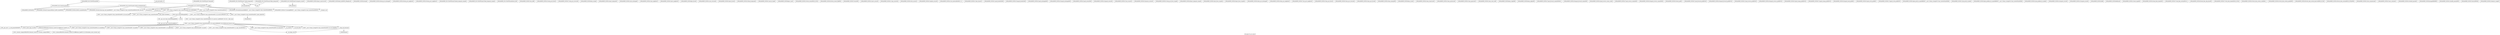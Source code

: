 digraph "Call graph: fix_nve_limit.ll" {
	label="Call graph: fix_nve_limit.ll";

	Node0x556889ca9360 [shape=record,label="{_ZN9LAMMPS_NS5utils7numericEPKciS2_bPNS_6LAMMPSE}"];
	Node0x556889ca8b80 [shape=record,label="{_ZN9LAMMPS_NS11FixNVELimitC2EPNS_6LAMMPSEiPPc}"];
	Node0x556889ca8b80 -> Node0x556889c41cc0;
	Node0x556889ca8b80 -> Node0x556889c425e0;
	Node0x556889ca8b80 -> Node0x556889c41c50;
	Node0x556889ca8b80 -> Node0x556889ca8e60;
	Node0x556889ca8b80 -> Node0x556889ca9360;
	Node0x556889ca8b80 -> Node0x556889c40e10;
	Node0x556889ca8b80 -> Node0x556889ca8bc0;
	Node0x556889ca8b80 -> Node0x556889c851e0;
	Node0x556889ca8bc0 [shape=record,label="{_ZNSt7__cxx1112basic_stringIcSt11char_traitsIcESaIcEED1Ev}"];
	Node0x556889c851e0 [shape=record,label="{_ZNSaIcED1Ev}"];
	Node0x556889ca8e60 [shape=record,label="{_ZN9LAMMPS_NS3FixD2Ev}"];
	Node0x556889c41cc0 [shape=record,label="{_ZN9LAMMPS_NS3FixC2EPNS_6LAMMPSEiPPc}"];
	Node0x556889c40e10 [shape=record,label="{_ZN9LAMMPS_NS5utils16missing_cmd_argsERKNSt7__cxx1112basic_stringIcSt11char_traitsIcESaIcEEEiS8_PNS_5ErrorE}"];
	Node0x556889c425e0 [shape=record,label="{_ZNSaIcEC1Ev}"];
	Node0x556889c41c50 [shape=record,label="{_ZNSt7__cxx1112basic_stringIcSt11char_traitsIcESaIcEEC2IS3_EEPKcRKS3_}"];
	Node0x556889c41c50 -> Node0x556889ca8d10;
	Node0x556889c41c50 -> Node0x556889c99590;
	Node0x556889c41c50 -> Node0x556889cd8f10;
	Node0x556889c41c50 -> Node0x556889c906f0;
	Node0x556889c41c50 -> Node0x556889c43fc0;
	Node0x556889c6abc0 [shape=record,label="{__gxx_personality_v0}"];
	Node0x556889c7ba40 [shape=record,label="{_ZN9LAMMPS_NS11FixNVELimit7setmaskEv}"];
	Node0x556889c540b0 [shape=record,label="{_ZN9LAMMPS_NS11FixNVELimit4initEv}"];
	Node0x556889c540b0 -> Node0x556889c425e0;
	Node0x556889c540b0 -> Node0x556889c41c50;
	Node0x556889c540b0 -> Node0x556889c851e0;
	Node0x556889c540b0 -> Node0x556889ca8bc0;
	Node0x556889c540b0 -> Node0x556889c59620;
	Node0x556889c540b0 -> Node0x556889c5c400;
	Node0x556889c540b0 -> Node0x556889c5b190;
	Node0x556889c59620 [shape=record,label="{_ZN9LAMMPS_NS5utils8strmatchERKNSt7__cxx1112basic_stringIcSt11char_traitsIcESaIcEEES8_}"];
	Node0x556889c5b190 [shape=record,label="{__dynamic_cast}"];
	Node0x556889c5c400 [shape=record,label="{_ZN9LAMMPS_NS5Error7warningERKNSt7__cxx1112basic_stringIcSt11char_traitsIcESaIcEEEiS8_}"];
	Node0x556889c59d70 [shape=record,label="{_ZN9LAMMPS_NS11FixNVELimit17initial_integrateEi}"];
	Node0x556889c59d70 -> Node0x556889c5f360;
	Node0x556889c59d70 -> Node0x556889c7b000;
	Node0x556889c6bef0 [shape=record,label="{_ZN9LAMMPS_NS11FixNVELimit14compute_scalarEv}"];
	Node0x556889c6bef0 -> Node0x556889c6bf70;
	Node0x556889c6bf70 [shape=record,label="{MPI_Allreduce}"];
	Node0x556889c6e090 [shape=record,label="{_ZN9LAMMPS_NS11FixNVELimitD2Ev}"];
	Node0x556889c6e090 -> Node0x556889ca8e60;
	Node0x556889c71db0 [shape=record,label="{_ZN9LAMMPS_NS11FixNVELimitD0Ev}"];
	Node0x556889c71db0 -> Node0x556889c6e090;
	Node0x556889c71db0 -> Node0x556889c7f210;
	Node0x556889c822a0 [shape=record,label="{_ZN9LAMMPS_NS3Fix16post_constructorEv}"];
	Node0x556889c82f30 [shape=record,label="{_ZN9LAMMPS_NS3Fix9init_listEiPNS_9NeighListE}"];
	Node0x556889c83d30 [shape=record,label="{_ZN9LAMMPS_NS3Fix5setupEi}"];
	Node0x556889c87240 [shape=record,label="{_ZN9LAMMPS_NS3Fix18setup_pre_exchangeEv}"];
	Node0x556889c887e0 [shape=record,label="{_ZN9LAMMPS_NS3Fix18setup_pre_neighborEv}"];
	Node0x556889c94d80 [shape=record,label="{_ZN9LAMMPS_NS3Fix19setup_post_neighborEv}"];
	Node0x556889c5f360 [shape=record,label="{llvm.fmuladd.f64}"];
	Node0x556889c7b000 [shape=record,label="{sqrt}"];
	Node0x556889c65140 [shape=record,label="{_ZN9LAMMPS_NS11FixNVELimit15final_integrateEv}"];
	Node0x556889c65140 -> Node0x556889c5f360;
	Node0x556889c65140 -> Node0x556889c7b000;
	Node0x556889c67240 [shape=record,label="{_ZN9LAMMPS_NS11FixNVELimit23initial_integrate_respaEiii}"];
	Node0x556889c694a0 [shape=record,label="{_ZN9LAMMPS_NS11FixNVELimit21final_integrate_respaEii}"];
	Node0x556889c6ba60 [shape=record,label="{_ZN9LAMMPS_NS11FixNVELimit8reset_dtEv}"];
	Node0x556889c43cc0 [shape=record,label="{_ZNSaIcED2Ev}"];
	Node0x556889cd9bb0 [shape=record,label="{_ZN9LAMMPS_NS3Fix7min_dofEv}"];
	Node0x556889c8cc60 [shape=record,label="{_ZN9LAMMPS_NS3Fix15setup_pre_forceEi}"];
	Node0x556889c8f700 [shape=record,label="{_ZN9LAMMPS_NS3Fix17setup_pre_reverseEii}"];
	Node0x556889c92f90 [shape=record,label="{_ZN9LAMMPS_NS3Fix9min_setupEi}"];
	Node0x556889c96320 [shape=record,label="{_ZN9LAMMPS_NS3Fix14post_integrateEv}"];
	Node0x556889c98050 [shape=record,label="{_ZN9LAMMPS_NS3Fix12pre_exchangeEv}"];
	Node0x556889c9d100 [shape=record,label="{_ZN9LAMMPS_NS3Fix12pre_neighborEv}"];
	Node0x556889c9e6a0 [shape=record,label="{_ZN9LAMMPS_NS3Fix13post_neighborEv}"];
	Node0x556889ca03d0 [shape=record,label="{_ZN9LAMMPS_NS3Fix9pre_forceEi}"];
	Node0x556889ca2dc0 [shape=record,label="{_ZN9LAMMPS_NS3Fix11pre_reverseEii}"];
	Node0x556889cd8350 [shape=record,label="{_ZN9LAMMPS_NS3Fix10post_forceEi}"];
	Node0x556889cd6190 [shape=record,label="{_ZN9LAMMPS_NS3Fix15fused_integrateEi}"];
	Node0x556889cb05e0 [shape=record,label="{_ZN9LAMMPS_NS3Fix11end_of_stepEv}"];
	Node0x556889cb23c0 [shape=record,label="{_ZN9LAMMPS_NS3Fix8post_runEv}"];
	Node0x556889cb3090 [shape=record,label="{_ZN9LAMMPS_NS3Fix13write_restartEP8_IO_FILE}"];
	Node0x556889cb44f0 [shape=record,label="{_ZN9LAMMPS_NS3Fix18write_restart_fileEPKc}"];
	Node0x556889cb5060 [shape=record,label="{_ZN9LAMMPS_NS3Fix7restartEPc}"];
	Node0x556889cb5b40 [shape=record,label="{_ZN9LAMMPS_NS3Fix11grow_arraysEi}"];
	Node0x556889cb6940 [shape=record,label="{_ZN9LAMMPS_NS3Fix11copy_arraysEiii}"];
	Node0x556889cb7680 [shape=record,label="{_ZN9LAMMPS_NS3Fix10set_arraysEi}"];
	Node0x556889cb87e0 [shape=record,label="{_ZN9LAMMPS_NS3Fix13update_arraysEii}"];
	Node0x556889cb9660 [shape=record,label="{_ZN9LAMMPS_NS3Fix12set_moleculeEiiiPdS1_S1_}"];
	Node0x556889cba4c0 [shape=record,label="{_ZN9LAMMPS_NS3Fix11clear_bonusEv}"];
	Node0x556889cbb6f0 [shape=record,label="{_ZN9LAMMPS_NS3Fix11pack_borderEiPiPd}"];
	Node0x556889cbc650 [shape=record,label="{_ZN9LAMMPS_NS3Fix13unpack_borderEiiPd}"];
	Node0x556889cbe0b0 [shape=record,label="{_ZN9LAMMPS_NS3Fix13pack_exchangeEiPd}"];
	Node0x556889cbed80 [shape=record,label="{_ZN9LAMMPS_NS3Fix15unpack_exchangeEiPd}"];
	Node0x556889cc21b0 [shape=record,label="{_ZN9LAMMPS_NS3Fix12pack_restartEiPd}"];
	Node0x556889cc3600 [shape=record,label="{_ZN9LAMMPS_NS3Fix14unpack_restartEii}"];
	Node0x556889cc4670 [shape=record,label="{_ZN9LAMMPS_NS3Fix12size_restartEi}"];
	Node0x556889cc5da0 [shape=record,label="{_ZN9LAMMPS_NS3Fix15maxsize_restartEv}"];
	Node0x556889cc71c0 [shape=record,label="{_ZN9LAMMPS_NS3Fix21setup_pre_force_respaEii}"];
	Node0x556889cc85a0 [shape=record,label="{_ZN9LAMMPS_NS3Fix20post_integrate_respaEii}"];
	Node0x556889cc95e0 [shape=record,label="{_ZN9LAMMPS_NS3Fix15pre_force_respaEiii}"];
	Node0x556889ccb700 [shape=record,label="{_ZN9LAMMPS_NS3Fix16post_force_respaEiii}"];
	Node0x556889ccc400 [shape=record,label="{_ZN9LAMMPS_NS3Fix16min_pre_exchangeEv}"];
	Node0x556889ccd1d0 [shape=record,label="{_ZN9LAMMPS_NS3Fix16min_pre_neighborEv}"];
	Node0x556889ccde70 [shape=record,label="{_ZN9LAMMPS_NS3Fix17min_post_neighborEv}"];
	Node0x556889cce930 [shape=record,label="{_ZN9LAMMPS_NS3Fix13min_pre_forceEi}"];
	Node0x556889ccf4c0 [shape=record,label="{_ZN9LAMMPS_NS3Fix15min_pre_reverseEii}"];
	Node0x556889cd04e0 [shape=record,label="{_ZN9LAMMPS_NS3Fix14min_post_forceEi}"];
	Node0x556889cd1560 [shape=record,label="{_ZN9LAMMPS_NS3Fix10min_energyEPd}"];
	Node0x556889cd2390 [shape=record,label="{_ZN9LAMMPS_NS3Fix9min_storeEv}"];
	Node0x556889cd4230 [shape=record,label="{_ZN9LAMMPS_NS3Fix14min_clearstoreEv}"];
	Node0x556889c5cec0 [shape=record,label="{_ZN9LAMMPS_NS3Fix13min_pushstoreEv}"];
	Node0x556889cd6b70 [shape=record,label="{_ZN9LAMMPS_NS3Fix12min_popstoreEv}"];
	Node0x556889c5e530 [shape=record,label="{_ZN9LAMMPS_NS3Fix13min_reset_refEv}"];
	Node0x556889cd7980 [shape=record,label="{_ZN9LAMMPS_NS3Fix8min_stepEdPd}"];
	Node0x556889cd8ff0 [shape=record,label="{_ZN9LAMMPS_NS3Fix9max_alphaEPd}"];
	Node0x556889cda4f0 [shape=record,label="{_ZN9LAMMPS_NS3Fix17pack_forward_commEiPiPdiS1_}"];
	Node0x556889cdb650 [shape=record,label="{_ZN9LAMMPS_NS3Fix19unpack_forward_commEiiPd}"];
	Node0x556889cdc280 [shape=record,label="{_ZN9LAMMPS_NS3Fix22pack_reverse_comm_sizeEii}"];
	Node0x556889cdd120 [shape=record,label="{_ZN9LAMMPS_NS3Fix17pack_reverse_commEiiPd}"];
	Node0x556889cda3e0 [shape=record,label="{_ZN9LAMMPS_NS3Fix19unpack_reverse_commEiPiPd}"];
	Node0x556889cde1f0 [shape=record,label="{_ZN9LAMMPS_NS3Fix10reset_gridEv}"];
	Node0x556889cde7a0 [shape=record,label="{_ZN9LAMMPS_NS3Fix17pack_forward_gridEiPviPi}"];
	Node0x556889cdc170 [shape=record,label="{_ZN9LAMMPS_NS3Fix19unpack_forward_gridEiPviPi}"];
	Node0x556889c5e080 [shape=record,label="{_ZN9LAMMPS_NS3Fix17pack_reverse_gridEiPviPi}"];
	Node0x556889cdaf70 [shape=record,label="{_ZN9LAMMPS_NS3Fix19unpack_reverse_gridEiPviPi}"];
	Node0x556889cdb310 [shape=record,label="{_ZN9LAMMPS_NS3Fix15pack_remap_gridEiPviPi}"];
	Node0x556889c72120 [shape=record,label="{_ZN9LAMMPS_NS3Fix17unpack_remap_gridEiPviPi}"];
	Node0x556889cb6fd0 [shape=record,label="{_ZN9LAMMPS_NS3Fix16unpack_read_gridEiPc}"];
	Node0x556889c718f0 [shape=record,label="{_ZN9LAMMPS_NS3Fix15pack_write_gridEiPv}"];
	Node0x556889cb3b80 [shape=record,label="{_ZN9LAMMPS_NS3Fix17unpack_write_gridEiPvPi}"];
	Node0x556889cbd290 [shape=record,label="{_ZN9LAMMPS_NS3Fix16get_grid_by_nameERKNSt7__cxx1112basic_stringIcSt11char_traitsIcESaIcEEERi}"];
	Node0x556889cd32d0 [shape=record,label="{_ZN9LAMMPS_NS3Fix17get_grid_by_indexEi}"];
	Node0x556889cd62f0 [shape=record,label="{_ZN9LAMMPS_NS3Fix20get_griddata_by_nameEiRKNSt7__cxx1112basic_stringIcSt11char_traitsIcESaIcEEERi}"];
	Node0x556889cdcac0 [shape=record,label="{_ZN9LAMMPS_NS3Fix21get_griddata_by_indexEi}"];
	Node0x556889c846e0 [shape=record,label="{_ZN9LAMMPS_NS3Fix14compute_vectorEi}"];
	Node0x556889cbf810 [shape=record,label="{_ZN9LAMMPS_NS3Fix13compute_arrayEii}"];
	Node0x556889cb1b00 [shape=record,label="{_ZN9LAMMPS_NS3Fix3dofEi}"];
	Node0x556889cd5630 [shape=record,label="{_ZN9LAMMPS_NS3Fix6deformEi}"];
	Node0x556889cdb200 [shape=record,label="{_ZN9LAMMPS_NS3Fix12reset_targetEd}"];
	Node0x556889cbfc60 [shape=record,label="{_ZN9LAMMPS_NS3Fix16read_data_headerEPc}"];
	Node0x556889c84280 [shape=record,label="{_ZN9LAMMPS_NS3Fix17read_data_sectionEPciS1_i}"];
	Node0x556889cb1f50 [shape=record,label="{_ZN9LAMMPS_NS3Fix20read_data_skip_linesEPc}"];
	Node0x556889cc0500 [shape=record,label="{_ZN9LAMMPS_NS3Fix17write_data_headerEP8_IO_FILEi}"];
	Node0x556889cd3700 [shape=record,label="{_ZN9LAMMPS_NS3Fix23write_data_section_sizeEiRiS1_}"];
	Node0x556889cddcc0 [shape=record,label="{_ZN9LAMMPS_NS3Fix23write_data_section_packEiPPd}"];
	Node0x556889cc00b0 [shape=record,label="{_ZN9LAMMPS_NS3Fix26write_data_section_keywordEiP8_IO_FILE}"];
	Node0x556889cdb870 [shape=record,label="{_ZN9LAMMPS_NS3Fix18write_data_sectionEiP8_IO_FILEiPPdi}"];
	Node0x556889c88d30 [shape=record,label="{_ZN9LAMMPS_NS3Fix13zero_momentumEv}"];
	Node0x556889c83080 [shape=record,label="{_ZN9LAMMPS_NS3Fix13zero_rotationEv}"];
	Node0x556889cddf70 [shape=record,label="{_ZN9LAMMPS_NS3Fix15rebuild_specialEv}"];
	Node0x556889ca9100 [shape=record,label="{_ZN9LAMMPS_NS3Fix5imageERPiRPPd}"];
	Node0x556889c43bd0 [shape=record,label="{_ZN9LAMMPS_NS3Fix12modify_paramEiPPc}"];
	Node0x556889c42210 [shape=record,label="{_ZN9LAMMPS_NS3Fix7extractEPKcRi}"];
	Node0x556889bfb330 [shape=record,label="{_ZN9LAMMPS_NS3Fix12memory_usageEv}"];
	Node0x556889c7f210 [shape=record,label="{_ZdlPv}"];
	Node0x556889ca8d10 [shape=record,label="{_ZNSt7__cxx1112basic_stringIcSt11char_traitsIcESaIcEE13_M_local_dataEv}"];
	Node0x556889c99590 [shape=record,label="{_ZNSt7__cxx1112basic_stringIcSt11char_traitsIcESaIcEE12_Alloc_hiderC1EPcRKS3_}"];
	Node0x556889c906f0 [shape=record,label="{_ZNSt7__cxx1112basic_stringIcSt11char_traitsIcESaIcEE12_M_constructIPKcEEvT_S8_}"];
	Node0x556889c906f0 -> Node0x556889c42830;
	Node0x556889cd8f10 [shape=record,label="{_ZNSt11char_traitsIcE6lengthEPKc}"];
	Node0x556889cd8f10 -> Node0x556889c43e60;
	Node0x556889cd8f10 -> Node0x556889ca80e0;
	Node0x556889c43fc0 [shape=record,label="{_ZNSt7__cxx1112basic_stringIcSt11char_traitsIcESaIcEE12_Alloc_hiderD2Ev}"];
	Node0x556889c43fc0 -> Node0x556889c43cc0;
	Node0x556889c42830 [shape=record,label="{_ZNSt7__cxx1112basic_stringIcSt11char_traitsIcESaIcEE16_M_construct_auxIPKcEEvT_S8_St12__false_type}"];
	Node0x556889c42830 -> Node0x556889ca88e0;
	Node0x556889ca88e0 [shape=record,label="{_ZNSt7__cxx1112basic_stringIcSt11char_traitsIcESaIcEE12_M_constructIPKcEEvT_S8_St20forward_iterator_tag}"];
	Node0x556889ca88e0 -> Node0x556889c88be0;
	Node0x556889ca88e0 -> Node0x556889c729e0;
	Node0x556889ca88e0 -> Node0x556889c73860;
	Node0x556889ca88e0 -> Node0x556889c738e0;
	Node0x556889ca88e0 -> Node0x556889cde980;
	Node0x556889ca88e0 -> Node0x556889c58990;
	Node0x556889ca88e0 -> Node0x556889c58a10;
	Node0x556889ca88e0 -> Node0x556889cf1b90;
	Node0x556889ca88e0 -> Node0x556889cf7d70;
	Node0x556889ca88e0 -> Node0x556889cf7df0;
	Node0x556889ca88e0 -> Node0x556889cf7e70;
	Node0x556889ca88e0 -> Node0x556889cf7ef0;
	Node0x556889ca88e0 -> Node0x556889cf7f70;
	Node0x556889ca88e0 -> Node0x556889cf7ff0;
	Node0x556889c88be0 [shape=record,label="{_ZN9__gnu_cxx17__is_null_pointerIKcEEbPT_}"];
	Node0x556889c729e0 [shape=record,label="{_ZSt19__throw_logic_errorPKc}"];
	Node0x556889c73860 [shape=record,label="{_ZSt8distanceIPKcENSt15iterator_traitsIT_E15difference_typeES3_S3_}"];
	Node0x556889c73860 -> Node0x556889cf8070;
	Node0x556889c73860 -> Node0x556889cf80f0;
	Node0x556889cde980 [shape=record,label="{_ZNSt7__cxx1112basic_stringIcSt11char_traitsIcESaIcEE7_M_dataEPc}"];
	Node0x556889c738e0 [shape=record,label="{_ZNSt7__cxx1112basic_stringIcSt11char_traitsIcESaIcEE9_M_createERmm}"];
	Node0x556889c58990 [shape=record,label="{_ZNSt7__cxx1112basic_stringIcSt11char_traitsIcESaIcEE11_M_capacityEm}"];
	Node0x556889cf1b90 [shape=record,label="{_ZNSt7__cxx1112basic_stringIcSt11char_traitsIcESaIcEE13_S_copy_charsEPcPKcS7_}"];
	Node0x556889c58a10 [shape=record,label="{_ZNKSt7__cxx1112basic_stringIcSt11char_traitsIcESaIcEE7_M_dataEv}"];
	Node0x556889cf7d70 [shape=record,label="{__cxa_begin_catch}"];
	Node0x556889cf7df0 [shape=record,label="{_ZNSt7__cxx1112basic_stringIcSt11char_traitsIcESaIcEE10_M_disposeEv}"];
	Node0x556889cf7e70 [shape=record,label="{__cxa_rethrow}"];
	Node0x556889cf7ef0 [shape=record,label="{__cxa_end_catch}"];
	Node0x556889cf7ff0 [shape=record,label="{__clang_call_terminate}"];
	Node0x556889cf7ff0 -> Node0x556889cf7d70;
	Node0x556889cf7ff0 -> Node0x556889cf8170;
	Node0x556889cf8170 [shape=record,label="{_ZSt9terminatev}"];
	Node0x556889cf7f70 [shape=record,label="{_ZNSt7__cxx1112basic_stringIcSt11char_traitsIcESaIcEE13_M_set_lengthEm}"];
	Node0x556889cf80f0 [shape=record,label="{_ZSt10__distanceIPKcENSt15iterator_traitsIT_E15difference_typeES3_S3_St26random_access_iterator_tag}"];
	Node0x556889cf8070 [shape=record,label="{_ZSt19__iterator_categoryIPKcENSt15iterator_traitsIT_E17iterator_categoryERKS3_}"];
	Node0x556889c43e60 [shape=record,label="{_ZN9__gnu_cxx11char_traitsIcE6lengthEPKc}"];
	Node0x556889c43e60 -> Node0x556889cf81f0;
	Node0x556889ca80e0 [shape=record,label="{strlen}"];
	Node0x556889cf81f0 [shape=record,label="{_ZN9__gnu_cxx11char_traitsIcE2eqERKcS3_}"];
}

